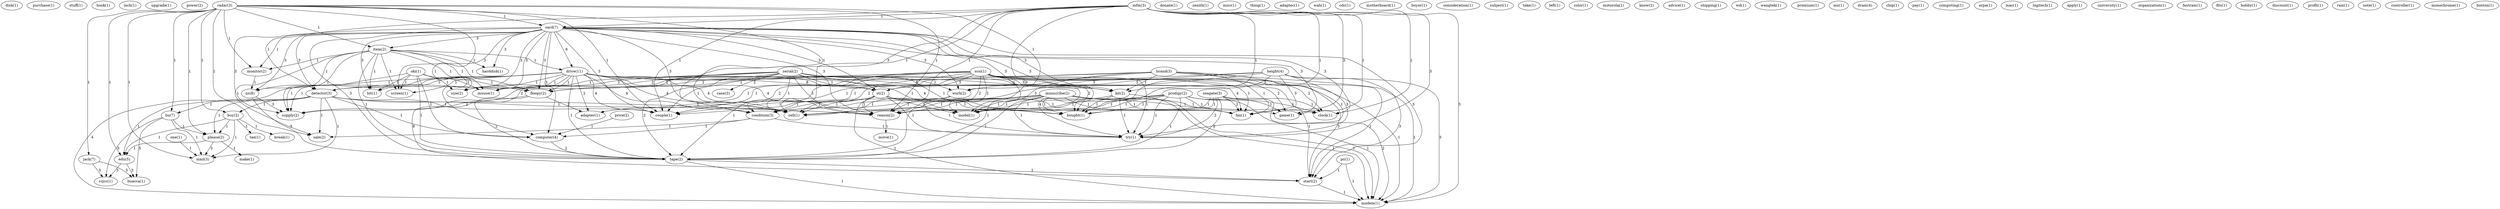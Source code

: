 digraph G {
  disk [ label="disk(1)" ];
  purchase [ label="purchase(1)" ];
  stuff [ label="stuff(1)" ];
  hook [ label="hook(1)" ];
  inch [ label="inch(1)" ];
  upgrade [ label="upgrade(1)" ];
  power [ label="power(2)" ];
  height [ label="height(4)" ];
  work [ label="work(2)" ];
  st [ label="st(2)" ];
  condition [ label="condition(3)" ];
  kit [ label="kit(2)" ];
  fax [ label="fax(1)" ];
  try [ label="try(1)" ];
  start [ label="start(2)" ];
  modem [ label="modem(1)" ];
  donate [ label="donate(1)" ];
  zenith [ label="zenith(1)" ];
  radar [ label="radar(3)" ];
  card [ label="card(7)" ];
  item [ label="item(2)" ];
  jack [ label="jack(7)" ];
  monitor [ label="monitor(2)" ];
  bu [ label="bu(7)" ];
  buy [ label="buy(2)" ];
  please [ label="please(2)" ];
  edu [ label="edu(5)" ];
  couple [ label="couple(1)" ];
  sell [ label="sell(1)" ];
  reason [ label="reason(2)" ];
  sale [ label="sale(2)" ];
  mail [ label="mail(3)" ];
  computer [ label="computer(4)" ];
  serial [ label="serial(2)" ];
  case [ label="case(3)" ];
  detector [ label="detector(3)" ];
  size [ label="size(2)" ];
  mouse [ label="mouse(1)" ];
  model [ label="model(1)" ];
  bought [ label="bought(1)" ];
  supply [ label="supply(2)" ];
  tape [ label="tape(2)" ];
  mfm [ label="mfm(3)" ];
  game [ label="game(1)" ];
  clock [ label="clock(1)" ];
  misc [ label="misc(1)" ];
  thing [ label="thing(1)" ];
  harddisk [ label="harddisk(1)" ];
  drive [ label="drive(11)" ];
  screen [ label="screen(1)" ];
  bit [ label="bit(1)" ];
  ns [ label="ns(8)" ];
  floopy [ label="floopy(2)" ];
  adaptec [ label="adaptec(1)" ];
  wah [ label="wah(1)" ];
  buacca [ label="buacca(1)" ];
  ccjcc [ label="ccjcc(1)" ];
  cdc [ label="cdc(1)" ];
  motherboard [ label="motherboard(1)" ];
  buyer [ label="buyer(1)" ];
  consideration [ label="consideration(1)" ];
  subject [ label="subject(1)" ];
  take [ label="take(1)" ];
  left [ label="left(1)" ];
  color [ label="color(1)" ];
  motorola [ label="motorola(1)" ];
  scsi [ label="scsi(1)" ];
  adapter [ label="adapter(1)" ];
  know [ label="know(2)" ];
  advice [ label="advice(1)" ];
  miniscribe [ label="miniscribe(2)" ];
  shipping [ label="shipping(1)" ];
  wd [ label="wd(1)" ];
  wangtek [ label="wangtek(1)" ];
  premium [ label="premium(1)" ];
  tax [ label="tax(1)" ];
  break [ label="break(1)" ];
  mx [ label="mx(1)" ];
  dram [ label="dram(4)" ];
  make [ label="make(1)" ];
  chip [ label="chip(1)" ];
  oki [ label="oki(1)" ];
  brand [ label="brand(3)" ];
  pay [ label="pay(1)" ];
  computing [ label="computing(1)" ];
  arpa [ label="arpa(1)" ];
  mac [ label="mac(1)" ];
  logitech [ label="logitech(1)" ];
  prodigy [ label="prodigy(2)" ];
  apply [ label="apply(1)" ];
  university [ label="university(1)" ];
  organization [ label="organization(1)" ];
  fastram [ label="fastram(1)" ];
  fits [ label="fits(1)" ];
  hobby [ label="hobby(1)" ];
  discount [ label="discount(1)" ];
  move [ label="move(1)" ];
  seagate [ label="seagate(3)" ];
  profit [ label="profit(1)" ];
  ram [ label="ram(1)" ];
  one [ label="one(1)" ];
  price [ label="price(2)" ];
  note [ label="note(1)" ];
  controller [ label="controller(1)" ];
  pc [ label="pc(1)" ];
  monochrome [ label="monochrome(1)" ];
  boston [ label="boston(1)" ];
  height -> work [ label="3" ];
  height -> st [ label="3" ];
  height -> condition [ label="3" ];
  height -> kit [ label="3" ];
  height -> fax [ label="3" ];
  height -> try [ label="3" ];
  height -> start [ label="3" ];
  height -> modem [ label="3" ];
  radar -> card [ label="1" ];
  radar -> item [ label="1" ];
  radar -> jack [ label="1" ];
  radar -> work [ label="1" ];
  radar -> monitor [ label="1" ];
  radar -> bu [ label="1" ];
  radar -> buy [ label="1" ];
  radar -> please [ label="1" ];
  radar -> edu [ label="1" ];
  radar -> couple [ label="1" ];
  radar -> sell [ label="1" ];
  radar -> reason [ label="1" ];
  radar -> sale [ label="1" ];
  radar -> mail [ label="1" ];
  radar -> computer [ label="1" ];
  serial -> case [ label="2" ];
  serial -> work [ label="1" ];
  serial -> detector [ label="1" ];
  serial -> st [ label="1" ];
  serial -> couple [ label="1" ];
  serial -> size [ label="2" ];
  serial -> mouse [ label="2" ];
  serial -> sell [ label="1" ];
  serial -> kit [ label="1" ];
  serial -> reason [ label="1" ];
  serial -> model [ label="1" ];
  serial -> bought [ label="1" ];
  serial -> supply [ label="2" ];
  serial -> tape [ label="2" ];
  serial -> start [ label="1" ];
  mfm -> card [ label="1" ];
  mfm -> detector [ label="1" ];
  mfm -> couple [ label="1" ];
  mfm -> condition [ label="3" ];
  mfm -> sell [ label="1" ];
  mfm -> game [ label="1" ];
  mfm -> reason [ label="1" ];
  mfm -> model [ label="1" ];
  mfm -> bought [ label="1" ];
  mfm -> fax [ label="3" ];
  mfm -> try [ label="3" ];
  mfm -> tape [ label="3" ];
  mfm -> clock [ label="1" ];
  mfm -> modem [ label="3" ];
  card -> item [ label="3" ];
  card -> work [ label="3" ];
  card -> harddisk [ label="3" ];
  card -> monitor [ label="1" ];
  card -> detector [ label="3" ];
  card -> drive [ label="6" ];
  card -> st [ label="3" ];
  card -> screen [ label="3" ];
  card -> bit [ label="3" ];
  card -> couple [ label="3" ];
  card -> size [ label="3" ];
  card -> mouse [ label="3" ];
  card -> sell [ label="3" ];
  card -> kit [ label="3" ];
  card -> game [ label="3" ];
  card -> ns [ label="3" ];
  card -> reason [ label="3" ];
  card -> model [ label="3" ];
  card -> bought [ label="3" ];
  card -> floopy [ label="3" ];
  card -> supply [ label="3" ];
  card -> computer [ label="3" ];
  card -> tape [ label="3" ];
  card -> start [ label="3" ];
  card -> clock [ label="3" ];
  item -> harddisk [ label="1" ];
  item -> monitor [ label="1" ];
  item -> drive [ label="1" ];
  item -> screen [ label="1" ];
  item -> bit [ label="1" ];
  item -> size [ label="1" ];
  item -> mouse [ label="1" ];
  item -> ns [ label="1" ];
  item -> sale [ label="1" ];
  item -> floopy [ label="1" ];
  item -> supply [ label="1" ];
  item -> tape [ label="1" ];
  jack -> buacca [ label="5" ];
  jack -> ccjcc [ label="5" ];
  work -> sell [ label="1" ];
  work -> try [ label="1" ];
  scsi -> detector [ label="2" ];
  scsi -> st [ label="3" ];
  scsi -> couple [ label="2" ];
  scsi -> condition [ label="1" ];
  scsi -> sell [ label="2" ];
  scsi -> kit [ label="3" ];
  scsi -> game [ label="2" ];
  scsi -> reason [ label="2" ];
  scsi -> model [ label="2" ];
  scsi -> bought [ label="2" ];
  scsi -> floopy [ label="1" ];
  scsi -> fax [ label="1" ];
  scsi -> try [ label="1" ];
  scsi -> tape [ label="1" ];
  scsi -> start [ label="3" ];
  scsi -> clock [ label="2" ];
  scsi -> adapter [ label="1" ];
  scsi -> modem [ label="1" ];
  monitor -> ns [ label="1" ];
  detector -> bu [ label="1" ];
  detector -> buy [ label="1" ];
  detector -> please [ label="1" ];
  detector -> edu [ label="1" ];
  detector -> couple [ label="1" ];
  detector -> sell [ label="1" ];
  detector -> reason [ label="1" ];
  detector -> sale [ label="1" ];
  detector -> mail [ label="1" ];
  detector -> computer [ label="1" ];
  bu -> please [ label="1" ];
  bu -> buacca [ label="5" ];
  bu -> ccjcc [ label="5" ];
  bu -> mail [ label="1" ];
  miniscribe -> couple [ label="1" ];
  miniscribe -> condition [ label="1" ];
  miniscribe -> sell [ label="1" ];
  miniscribe -> game [ label="1" ];
  miniscribe -> reason [ label="1" ];
  miniscribe -> model [ label="1" ];
  miniscribe -> bought [ label="1" ];
  miniscribe -> fax [ label="1" ];
  miniscribe -> try [ label="1" ];
  miniscribe -> tape [ label="1" ];
  miniscribe -> clock [ label="1" ];
  miniscribe -> modem [ label="1" ];
  drive -> st [ label="8" ];
  drive -> screen [ label="1" ];
  drive -> bit [ label="1" ];
  drive -> couple [ label="4" ];
  drive -> condition [ label="4" ];
  drive -> size [ label="1" ];
  drive -> mouse [ label="1" ];
  drive -> sell [ label="4" ];
  drive -> kit [ label="8" ];
  drive -> ns [ label="1" ];
  drive -> reason [ label="4" ];
  drive -> model [ label="4" ];
  drive -> bought [ label="4" ];
  drive -> floopy [ label="1" ];
  drive -> supply [ label="1" ];
  drive -> fax [ label="4" ];
  drive -> try [ label="4" ];
  drive -> tape [ label="1" ];
  drive -> start [ label="8" ];
  drive -> adapter [ label="2" ];
  drive -> modem [ label="4" ];
  st -> couple [ label="1" ];
  st -> condition [ label="1" ];
  st -> sell [ label="1" ];
  st -> reason [ label="1" ];
  st -> model [ label="1" ];
  st -> bought [ label="1" ];
  st -> fax [ label="1" ];
  st -> try [ label="1" ];
  st -> modem [ label="1" ];
  buy -> please [ label="1" ];
  buy -> edu [ label="1" ];
  buy -> tax [ label="1" ];
  buy -> break [ label="1" ];
  buy -> mail [ label="1" ];
  please -> edu [ label="1" ];
  please -> make [ label="1" ];
  please -> mail [ label="3" ];
  edu -> buacca [ label="3" ];
  edu -> ccjcc [ label="3" ];
  oki -> screen [ label="1" ];
  oki -> bit [ label="1" ];
  oki -> size [ label="1" ];
  oki -> mouse [ label="1" ];
  oki -> floopy [ label="1" ];
  oki -> supply [ label="1" ];
  oki -> computer [ label="1" ];
  oki -> tape [ label="1" ];
  brand -> condition [ label="1" ];
  brand -> kit [ label="1" ];
  brand -> floopy [ label="1" ];
  brand -> fax [ label="1" ];
  brand -> try [ label="1" ];
  brand -> tape [ label="1" ];
  brand -> start [ label="1" ];
  brand -> adapter [ label="1" ];
  brand -> modem [ label="1" ];
  condition -> sale [ label="1" ];
  condition -> computer [ label="1" ];
  condition -> try [ label="1" ];
  prodigy -> sell [ label="1" ];
  prodigy -> game [ label="1" ];
  prodigy -> reason [ label="1" ];
  prodigy -> model [ label="1" ];
  prodigy -> bought [ label="1" ];
  prodigy -> fax [ label="1" ];
  prodigy -> try [ label="1" ];
  prodigy -> tape [ label="1" ];
  prodigy -> clock [ label="1" ];
  prodigy -> modem [ label="1" ];
  kit -> reason [ label="1" ];
  kit -> model [ label="1" ];
  kit -> bought [ label="1" ];
  kit -> fax [ label="1" ];
  kit -> try [ label="1" ];
  kit -> modem [ label="1" ];
  ns -> supply [ label="3" ];
  ns -> tape [ label="3" ];
  reason -> move [ label="1" ];
  seagate -> model [ label="1" ];
  seagate -> bought [ label="1" ];
  seagate -> fax [ label="2" ];
  seagate -> try [ label="2" ];
  seagate -> tape [ label="2" ];
  seagate -> clock [ label="1" ];
  seagate -> modem [ label="2" ];
  one -> mail [ label="1" ];
  price -> computer [ label="1" ];
  floopy -> supply [ label="2" ];
  floopy -> tape [ label="2" ];
  floopy -> adapter [ label="2" ];
  computer -> tape [ label="2" ];
  tape -> start [ label="1" ];
  tape -> modem [ label="1" ];
  pc -> start [ label="1" ];
  pc -> modem [ label="1" ];
  start -> modem [ label="1" ];
}
